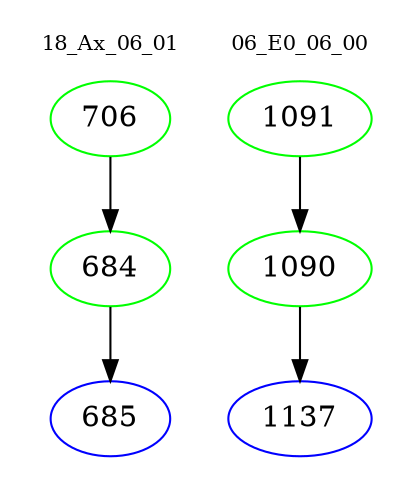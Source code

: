 digraph{
subgraph cluster_0 {
color = white
label = "18_Ax_06_01";
fontsize=10;
T0_706 [label="706", color="green"]
T0_706 -> T0_684 [color="black"]
T0_684 [label="684", color="green"]
T0_684 -> T0_685 [color="black"]
T0_685 [label="685", color="blue"]
}
subgraph cluster_1 {
color = white
label = "06_E0_06_00";
fontsize=10;
T1_1091 [label="1091", color="green"]
T1_1091 -> T1_1090 [color="black"]
T1_1090 [label="1090", color="green"]
T1_1090 -> T1_1137 [color="black"]
T1_1137 [label="1137", color="blue"]
}
}
